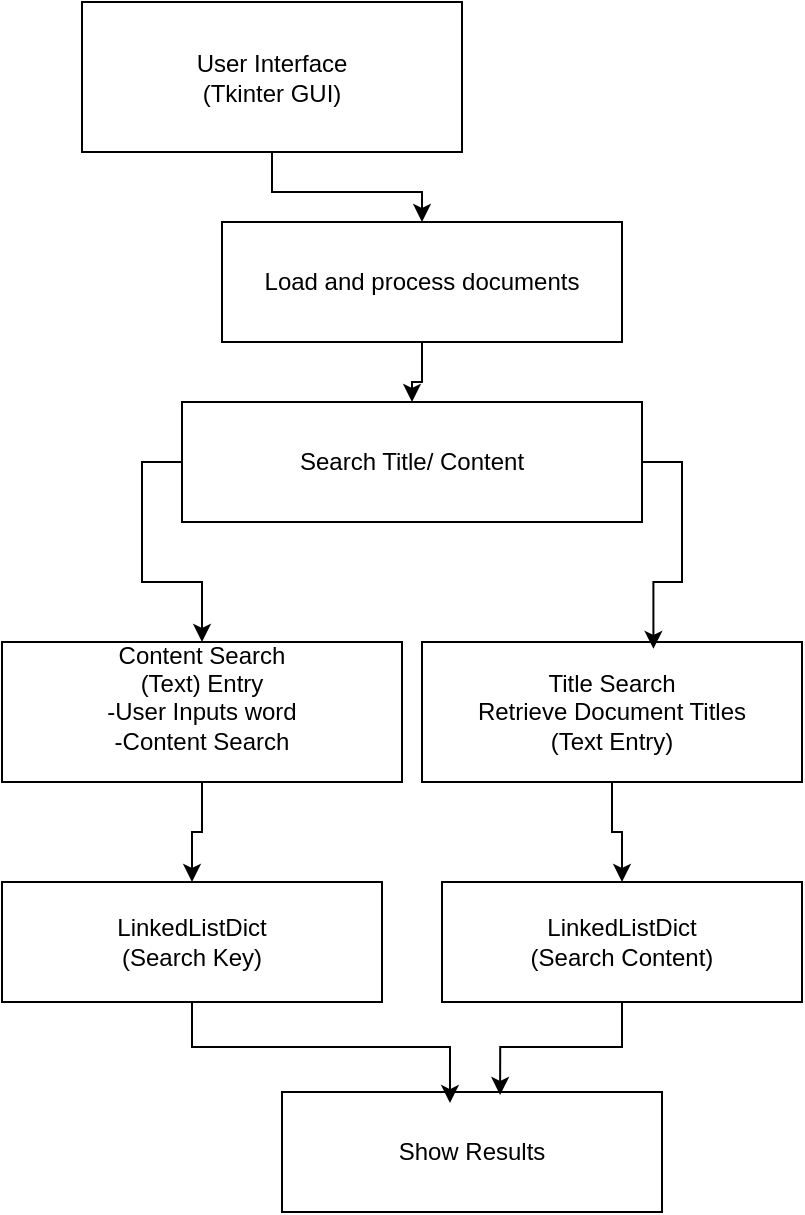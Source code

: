 <mxfile version="24.8.6">
  <diagram name="Page-1" id="xVEsvCJuy0nL_LQz196c">
    <mxGraphModel dx="1613" dy="706" grid="1" gridSize="10" guides="1" tooltips="1" connect="1" arrows="1" fold="1" page="1" pageScale="1" pageWidth="827" pageHeight="1169" math="0" shadow="0">
      <root>
        <mxCell id="0" />
        <mxCell id="1" parent="0" />
        <mxCell id="OT2yoqdwoyVvfP5w_B3d-18" style="edgeStyle=orthogonalEdgeStyle;rounded=0;orthogonalLoop=1;jettySize=auto;html=1;exitX=0.5;exitY=1;exitDx=0;exitDy=0;entryX=0.5;entryY=0;entryDx=0;entryDy=0;" edge="1" parent="1" source="OT2yoqdwoyVvfP5w_B3d-1" target="OT2yoqdwoyVvfP5w_B3d-17">
          <mxGeometry relative="1" as="geometry" />
        </mxCell>
        <mxCell id="OT2yoqdwoyVvfP5w_B3d-1" value="User Interface&lt;div&gt;(Tkinter GUI)&lt;/div&gt;" style="rounded=0;whiteSpace=wrap;html=1;" vertex="1" parent="1">
          <mxGeometry x="110" y="40" width="190" height="75" as="geometry" />
        </mxCell>
        <mxCell id="OT2yoqdwoyVvfP5w_B3d-16" style="edgeStyle=orthogonalEdgeStyle;rounded=0;orthogonalLoop=1;jettySize=auto;html=1;" edge="1" parent="1" source="OT2yoqdwoyVvfP5w_B3d-2" target="OT2yoqdwoyVvfP5w_B3d-15">
          <mxGeometry relative="1" as="geometry" />
        </mxCell>
        <mxCell id="OT2yoqdwoyVvfP5w_B3d-2" value="Title Search&lt;div&gt;Retrieve Document Titles&lt;br&gt;&lt;div&gt;(Text Entry)&lt;/div&gt;&lt;/div&gt;" style="rounded=0;whiteSpace=wrap;html=1;" vertex="1" parent="1">
          <mxGeometry x="280" y="360" width="190" height="70" as="geometry" />
        </mxCell>
        <mxCell id="OT2yoqdwoyVvfP5w_B3d-8" style="edgeStyle=orthogonalEdgeStyle;rounded=0;orthogonalLoop=1;jettySize=auto;html=1;exitX=0.5;exitY=1;exitDx=0;exitDy=0;" edge="1" parent="1" source="OT2yoqdwoyVvfP5w_B3d-3" target="OT2yoqdwoyVvfP5w_B3d-6">
          <mxGeometry relative="1" as="geometry" />
        </mxCell>
        <mxCell id="OT2yoqdwoyVvfP5w_B3d-3" value="Content Search&lt;div&gt;(Text) Entry&lt;/div&gt;&lt;div&gt;-User Inputs word&lt;/div&gt;&lt;div&gt;-Content Search&lt;/div&gt;&lt;div&gt;&lt;br&gt;&lt;/div&gt;" style="rounded=0;whiteSpace=wrap;html=1;" vertex="1" parent="1">
          <mxGeometry x="70" y="360" width="200" height="70" as="geometry" />
        </mxCell>
        <mxCell id="OT2yoqdwoyVvfP5w_B3d-6" value="LinkedListDict&lt;div&gt;(Search Key)&lt;/div&gt;" style="rounded=0;whiteSpace=wrap;html=1;" vertex="1" parent="1">
          <mxGeometry x="70" y="480" width="190" height="60" as="geometry" />
        </mxCell>
        <mxCell id="OT2yoqdwoyVvfP5w_B3d-12" style="edgeStyle=orthogonalEdgeStyle;rounded=0;orthogonalLoop=1;jettySize=auto;html=1;exitX=0;exitY=0.5;exitDx=0;exitDy=0;" edge="1" parent="1" source="OT2yoqdwoyVvfP5w_B3d-11" target="OT2yoqdwoyVvfP5w_B3d-3">
          <mxGeometry relative="1" as="geometry" />
        </mxCell>
        <mxCell id="OT2yoqdwoyVvfP5w_B3d-11" value="Search Title/ Content" style="rounded=0;whiteSpace=wrap;html=1;" vertex="1" parent="1">
          <mxGeometry x="160" y="240" width="230" height="60" as="geometry" />
        </mxCell>
        <mxCell id="OT2yoqdwoyVvfP5w_B3d-13" style="edgeStyle=orthogonalEdgeStyle;rounded=0;orthogonalLoop=1;jettySize=auto;html=1;exitX=1;exitY=0.5;exitDx=0;exitDy=0;entryX=0.609;entryY=0.049;entryDx=0;entryDy=0;entryPerimeter=0;" edge="1" parent="1" source="OT2yoqdwoyVvfP5w_B3d-11" target="OT2yoqdwoyVvfP5w_B3d-2">
          <mxGeometry relative="1" as="geometry" />
        </mxCell>
        <mxCell id="OT2yoqdwoyVvfP5w_B3d-15" value="LinkedListDict&lt;div&gt;(Search Content)&lt;/div&gt;" style="rounded=0;whiteSpace=wrap;html=1;" vertex="1" parent="1">
          <mxGeometry x="290" y="480" width="180" height="60" as="geometry" />
        </mxCell>
        <mxCell id="OT2yoqdwoyVvfP5w_B3d-19" style="edgeStyle=orthogonalEdgeStyle;rounded=0;orthogonalLoop=1;jettySize=auto;html=1;exitX=0.5;exitY=1;exitDx=0;exitDy=0;" edge="1" parent="1" source="OT2yoqdwoyVvfP5w_B3d-17" target="OT2yoqdwoyVvfP5w_B3d-11">
          <mxGeometry relative="1" as="geometry" />
        </mxCell>
        <mxCell id="OT2yoqdwoyVvfP5w_B3d-17" value="Load and process documents" style="rounded=0;whiteSpace=wrap;html=1;" vertex="1" parent="1">
          <mxGeometry x="180" y="150" width="200" height="60" as="geometry" />
        </mxCell>
        <mxCell id="OT2yoqdwoyVvfP5w_B3d-20" value="Show Results" style="rounded=0;whiteSpace=wrap;html=1;" vertex="1" parent="1">
          <mxGeometry x="210" y="585" width="190" height="60" as="geometry" />
        </mxCell>
        <mxCell id="OT2yoqdwoyVvfP5w_B3d-21" style="edgeStyle=orthogonalEdgeStyle;rounded=0;orthogonalLoop=1;jettySize=auto;html=1;entryX=0.442;entryY=0.092;entryDx=0;entryDy=0;entryPerimeter=0;" edge="1" parent="1" source="OT2yoqdwoyVvfP5w_B3d-6" target="OT2yoqdwoyVvfP5w_B3d-20">
          <mxGeometry relative="1" as="geometry" />
        </mxCell>
        <mxCell id="OT2yoqdwoyVvfP5w_B3d-22" style="edgeStyle=orthogonalEdgeStyle;rounded=0;orthogonalLoop=1;jettySize=auto;html=1;entryX=0.574;entryY=0.025;entryDx=0;entryDy=0;entryPerimeter=0;" edge="1" parent="1" source="OT2yoqdwoyVvfP5w_B3d-15" target="OT2yoqdwoyVvfP5w_B3d-20">
          <mxGeometry relative="1" as="geometry" />
        </mxCell>
      </root>
    </mxGraphModel>
  </diagram>
</mxfile>
